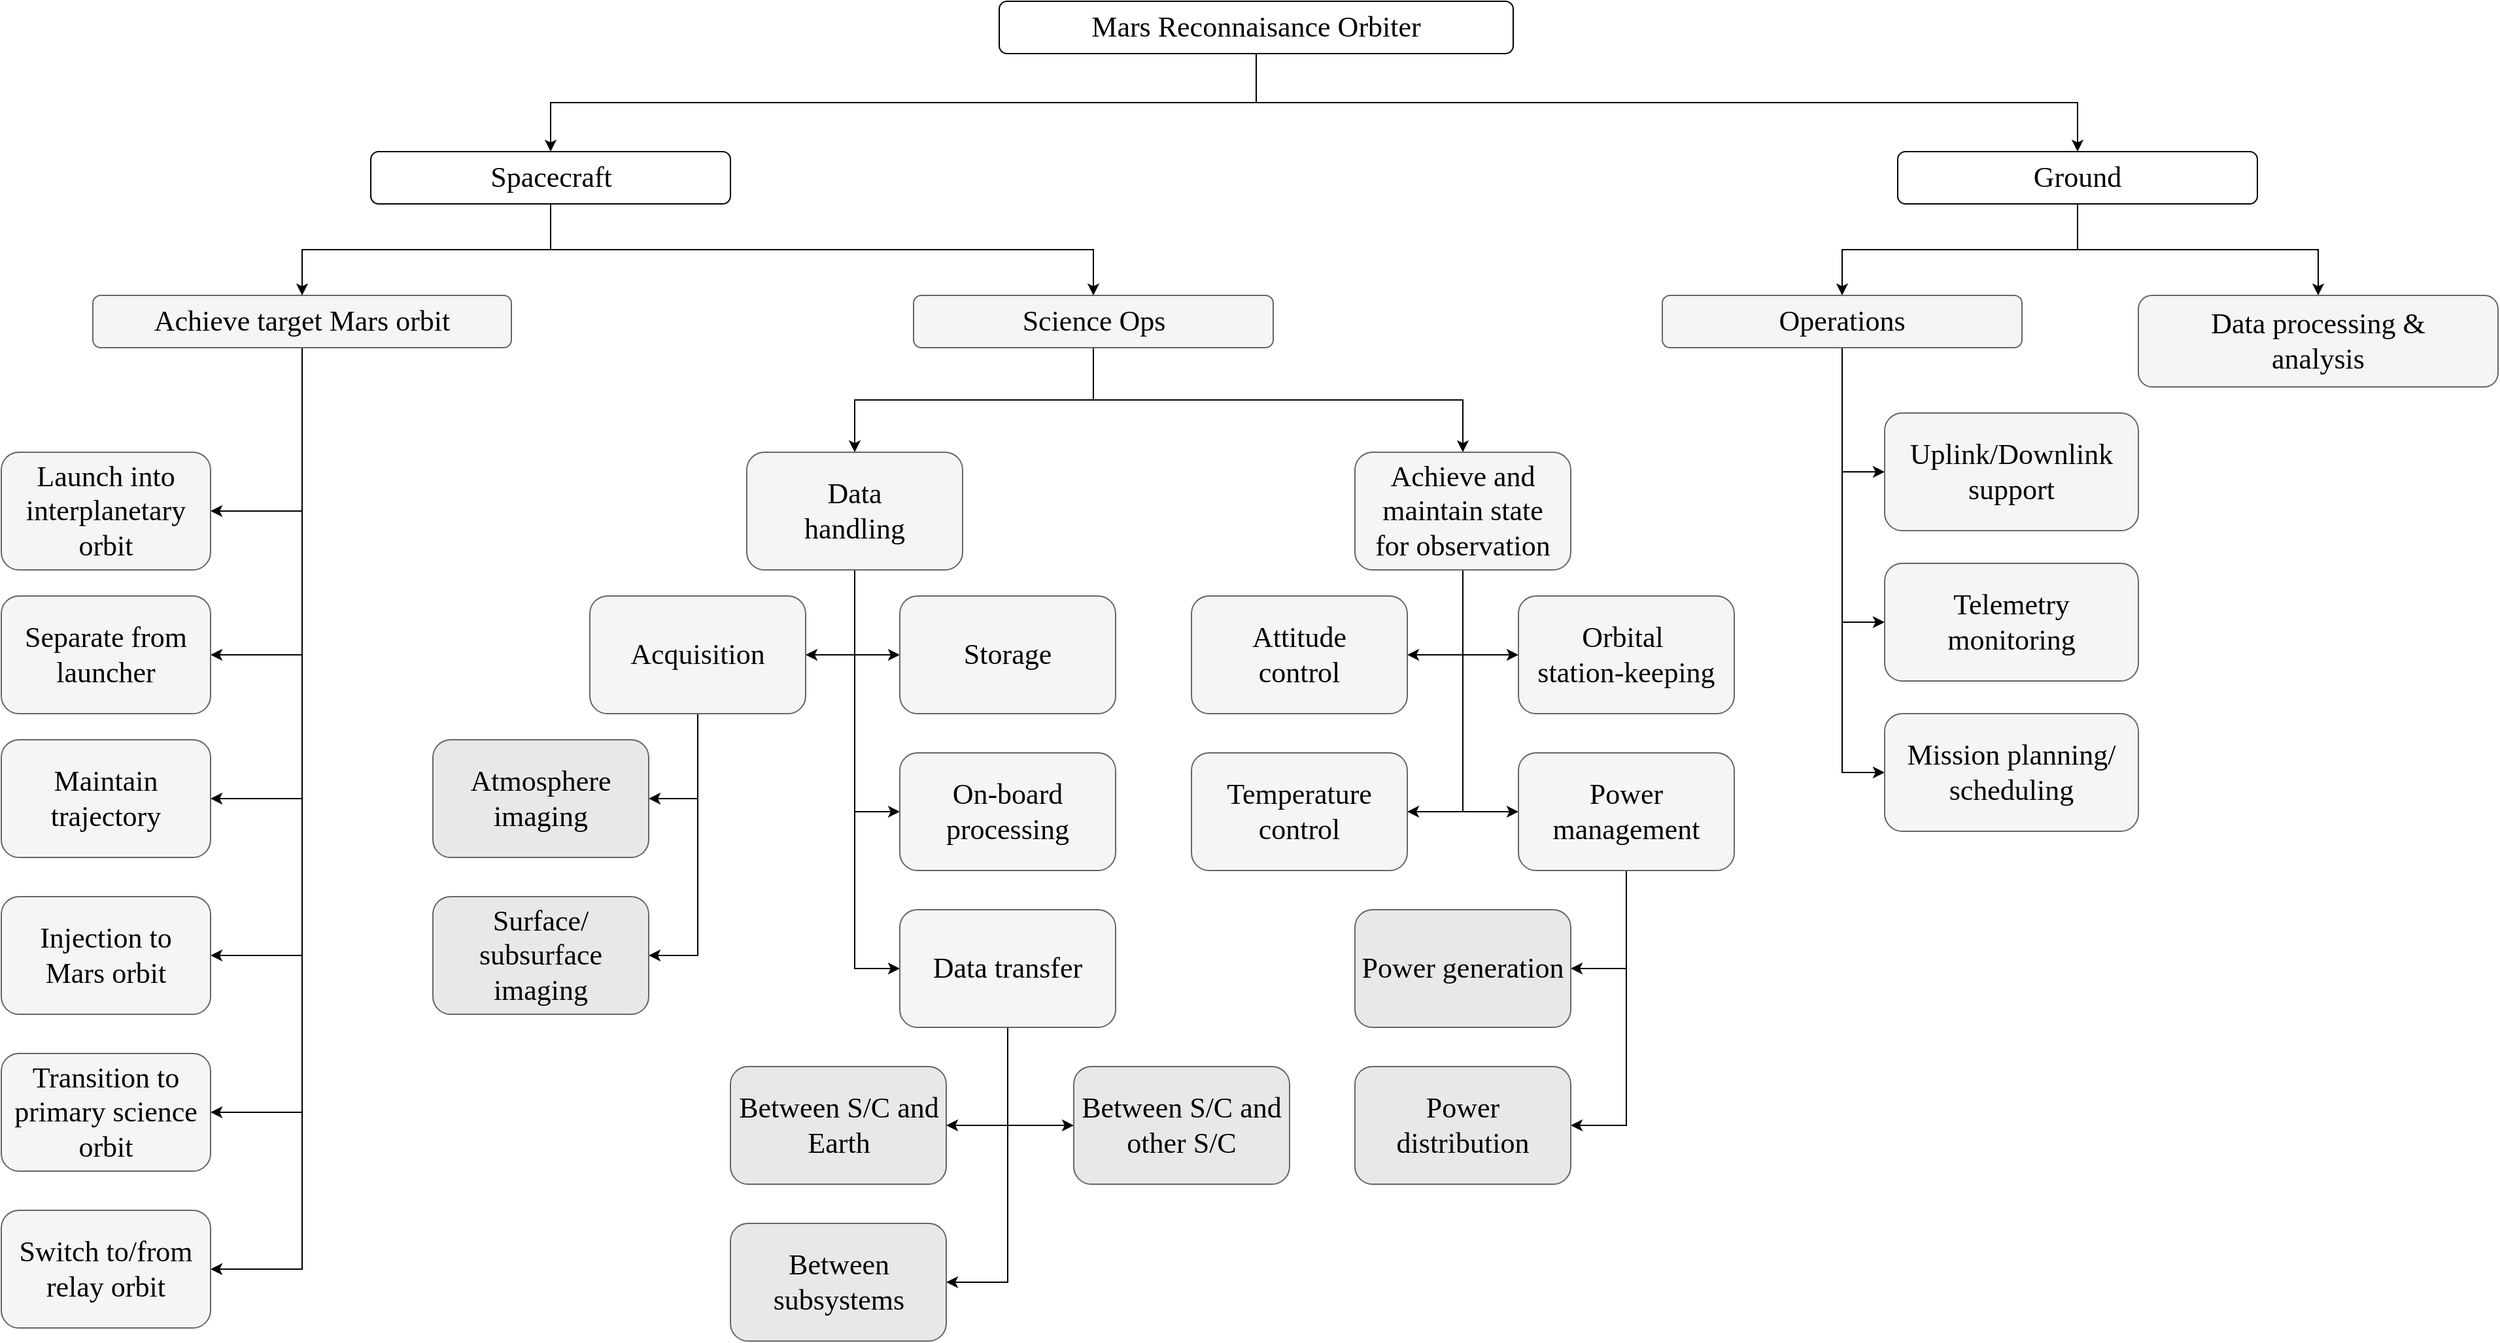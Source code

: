<mxfile version="26.0.16">
  <diagram name="Page-1" id="b98fa263-6416-c6ec-5b7d-78bf54ef71d0">
    <mxGraphModel dx="1985" dy="1190" grid="0" gridSize="10" guides="1" tooltips="1" connect="1" arrows="1" fold="1" page="0" pageScale="1.5" pageWidth="1169" pageHeight="826" background="#FFFFFF" math="0" shadow="0">
      <root>
        <mxCell id="0" style=";html=1;" />
        <mxCell id="1" style=";html=1;" parent="0" />
        <mxCell id="OxoNi5qvrJBeRdZsODT2-61" style="edgeStyle=orthogonalEdgeStyle;rounded=0;orthogonalLoop=1;jettySize=auto;html=1;exitX=0.5;exitY=1;exitDx=0;exitDy=0;entryX=0.5;entryY=0;entryDx=0;entryDy=0;" edge="1" parent="1" source="303ed1de8c2c98b4-3" target="OxoNi5qvrJBeRdZsODT2-58">
          <mxGeometry relative="1" as="geometry" />
        </mxCell>
        <mxCell id="OxoNi5qvrJBeRdZsODT2-62" style="edgeStyle=orthogonalEdgeStyle;rounded=0;orthogonalLoop=1;jettySize=auto;html=1;exitX=0.5;exitY=1;exitDx=0;exitDy=0;entryX=0.5;entryY=0;entryDx=0;entryDy=0;" edge="1" parent="1" source="303ed1de8c2c98b4-3" target="OxoNi5qvrJBeRdZsODT2-56">
          <mxGeometry relative="1" as="geometry" />
        </mxCell>
        <mxCell id="303ed1de8c2c98b4-3" value="Mars Reconnaisance Orbiter" style="whiteSpace=wrap;html=1;rounded=1;shadow=0;strokeWidth=1;fontSize=22;align=center;fontFamily=CMU Serif;fontSource=https%3A%2F%2Ffont.download%2Ffont%2Fcmu-serif;" parent="1" vertex="1">
          <mxGeometry x="813" y="185" width="393" height="40" as="geometry" />
        </mxCell>
        <mxCell id="OxoNi5qvrJBeRdZsODT2-28" style="edgeStyle=orthogonalEdgeStyle;rounded=0;orthogonalLoop=1;jettySize=auto;html=1;exitX=0.5;exitY=1;exitDx=0;exitDy=0;entryX=0.5;entryY=0;entryDx=0;entryDy=0;" edge="1" parent="1" source="303ed1de8c2c98b4-5" target="OxoNi5qvrJBeRdZsODT2-15">
          <mxGeometry relative="1" as="geometry" />
        </mxCell>
        <mxCell id="OxoNi5qvrJBeRdZsODT2-29" style="edgeStyle=orthogonalEdgeStyle;rounded=0;orthogonalLoop=1;jettySize=auto;html=1;exitX=0.5;exitY=1;exitDx=0;exitDy=0;entryX=0.5;entryY=0;entryDx=0;entryDy=0;" edge="1" parent="1" source="303ed1de8c2c98b4-5" target="OxoNi5qvrJBeRdZsODT2-16">
          <mxGeometry relative="1" as="geometry" />
        </mxCell>
        <mxCell id="303ed1de8c2c98b4-5" value="Science Ops" style="whiteSpace=wrap;html=1;rounded=1;shadow=0;strokeWidth=1;fontSize=22;align=center;fillColor=#f5f5f5;strokeColor=#666666;fontFamily=CMU Serif;fontSource=https%3A%2F%2Ffont.download%2Ffont%2Fcmu-serif;" parent="1" vertex="1">
          <mxGeometry x="747.5" y="410" width="275" height="40" as="geometry" />
        </mxCell>
        <mxCell id="OxoNi5qvrJBeRdZsODT2-8" style="edgeStyle=orthogonalEdgeStyle;rounded=0;orthogonalLoop=1;jettySize=auto;html=1;exitX=0.5;exitY=1;exitDx=0;exitDy=0;entryX=1;entryY=0.5;entryDx=0;entryDy=0;" edge="1" parent="1" source="303ed1de8c2c98b4-7" target="OxoNi5qvrJBeRdZsODT2-7">
          <mxGeometry relative="1" as="geometry" />
        </mxCell>
        <mxCell id="OxoNi5qvrJBeRdZsODT2-9" style="edgeStyle=orthogonalEdgeStyle;rounded=0;orthogonalLoop=1;jettySize=auto;html=1;exitX=0.5;exitY=1;exitDx=0;exitDy=0;entryX=1;entryY=0.5;entryDx=0;entryDy=0;" edge="1" parent="1" source="303ed1de8c2c98b4-7" target="OxoNi5qvrJBeRdZsODT2-5">
          <mxGeometry relative="1" as="geometry" />
        </mxCell>
        <mxCell id="OxoNi5qvrJBeRdZsODT2-11" style="edgeStyle=orthogonalEdgeStyle;rounded=0;orthogonalLoop=1;jettySize=auto;html=1;exitX=0.5;exitY=1;exitDx=0;exitDy=0;entryX=1;entryY=0.5;entryDx=0;entryDy=0;" edge="1" parent="1" source="303ed1de8c2c98b4-7" target="OxoNi5qvrJBeRdZsODT2-10">
          <mxGeometry relative="1" as="geometry" />
        </mxCell>
        <mxCell id="OxoNi5qvrJBeRdZsODT2-13" style="edgeStyle=orthogonalEdgeStyle;rounded=0;orthogonalLoop=1;jettySize=auto;html=1;exitX=0.5;exitY=1;exitDx=0;exitDy=0;entryX=1;entryY=0.5;entryDx=0;entryDy=0;" edge="1" parent="1" source="303ed1de8c2c98b4-7" target="OxoNi5qvrJBeRdZsODT2-12">
          <mxGeometry relative="1" as="geometry" />
        </mxCell>
        <mxCell id="OxoNi5qvrJBeRdZsODT2-85" style="edgeStyle=orthogonalEdgeStyle;rounded=0;orthogonalLoop=1;jettySize=auto;html=1;exitX=0.5;exitY=1;exitDx=0;exitDy=0;entryX=1;entryY=0.5;entryDx=0;entryDy=0;" edge="1" parent="1" source="303ed1de8c2c98b4-7" target="OxoNi5qvrJBeRdZsODT2-84">
          <mxGeometry relative="1" as="geometry" />
        </mxCell>
        <mxCell id="OxoNi5qvrJBeRdZsODT2-88" style="edgeStyle=orthogonalEdgeStyle;rounded=0;orthogonalLoop=1;jettySize=auto;html=1;exitX=0.5;exitY=1;exitDx=0;exitDy=0;entryX=1;entryY=0.5;entryDx=0;entryDy=0;" edge="1" parent="1" source="303ed1de8c2c98b4-7" target="OxoNi5qvrJBeRdZsODT2-87">
          <mxGeometry relative="1" as="geometry" />
        </mxCell>
        <mxCell id="303ed1de8c2c98b4-7" value="Achieve target Mars orbit" style="whiteSpace=wrap;html=1;rounded=1;shadow=0;strokeWidth=1;fontSize=22;align=center;fillColor=#f5f5f5;strokeColor=#666666;fontFamily=CMU Serif;fontSource=https%3A%2F%2Ffont.download%2Ffont%2Fcmu-serif;" parent="1" vertex="1">
          <mxGeometry x="120" y="410" width="320" height="40" as="geometry" />
        </mxCell>
        <mxCell id="OxoNi5qvrJBeRdZsODT2-5" value="Launch into interplanetary orbit" style="whiteSpace=wrap;html=1;rounded=1;shadow=0;strokeWidth=1;fontSize=22;align=center;fillColor=#f5f5f5;strokeColor=#666666;fontFamily=CMU Serif;fontSource=https%3A%2F%2Ffont.download%2Ffont%2Fcmu-serif;" vertex="1" parent="1">
          <mxGeometry x="50" y="530" width="160" height="90" as="geometry" />
        </mxCell>
        <mxCell id="OxoNi5qvrJBeRdZsODT2-7" value="Maintain&lt;br&gt;trajectory" style="whiteSpace=wrap;html=1;rounded=1;shadow=0;strokeWidth=1;fontSize=22;align=center;fillColor=#f5f5f5;strokeColor=#666666;fontFamily=CMU Serif;fontSource=https%3A%2F%2Ffont.download%2Ffont%2Fcmu-serif;" vertex="1" parent="1">
          <mxGeometry x="50" y="750" width="160" height="90" as="geometry" />
        </mxCell>
        <mxCell id="OxoNi5qvrJBeRdZsODT2-10" value="Injection to&lt;div&gt;Mars orbit&lt;/div&gt;" style="whiteSpace=wrap;html=1;rounded=1;shadow=0;strokeWidth=1;fontSize=22;align=center;fillColor=#f5f5f5;strokeColor=#666666;fontFamily=CMU Serif;fontSource=https%3A%2F%2Ffont.download%2Ffont%2Fcmu-serif;" vertex="1" parent="1">
          <mxGeometry x="50" y="870" width="160" height="90" as="geometry" />
        </mxCell>
        <mxCell id="OxoNi5qvrJBeRdZsODT2-12" value="Separate from&lt;div&gt;launcher&lt;/div&gt;" style="whiteSpace=wrap;html=1;rounded=1;shadow=0;strokeWidth=1;fontSize=22;align=center;fillColor=#f5f5f5;strokeColor=#666666;fontFamily=CMU Serif;fontSource=https%3A%2F%2Ffont.download%2Ffont%2Fcmu-serif;" vertex="1" parent="1">
          <mxGeometry x="50" y="640" width="160" height="90" as="geometry" />
        </mxCell>
        <mxCell id="OxoNi5qvrJBeRdZsODT2-18" style="edgeStyle=orthogonalEdgeStyle;rounded=0;orthogonalLoop=1;jettySize=auto;html=1;exitX=0.5;exitY=1;exitDx=0;exitDy=0;entryX=1;entryY=0.5;entryDx=0;entryDy=0;" edge="1" parent="1" source="OxoNi5qvrJBeRdZsODT2-15" target="OxoNi5qvrJBeRdZsODT2-17">
          <mxGeometry relative="1" as="geometry" />
        </mxCell>
        <mxCell id="OxoNi5qvrJBeRdZsODT2-21" style="edgeStyle=orthogonalEdgeStyle;rounded=0;orthogonalLoop=1;jettySize=auto;html=1;exitX=0.5;exitY=1;exitDx=0;exitDy=0;entryX=0;entryY=0.5;entryDx=0;entryDy=0;" edge="1" parent="1" source="OxoNi5qvrJBeRdZsODT2-15" target="OxoNi5qvrJBeRdZsODT2-19">
          <mxGeometry relative="1" as="geometry" />
        </mxCell>
        <mxCell id="OxoNi5qvrJBeRdZsODT2-30" style="edgeStyle=orthogonalEdgeStyle;rounded=0;orthogonalLoop=1;jettySize=auto;html=1;exitX=0.5;exitY=1;exitDx=0;exitDy=0;entryX=0;entryY=0.5;entryDx=0;entryDy=0;" edge="1" parent="1" source="OxoNi5qvrJBeRdZsODT2-15" target="OxoNi5qvrJBeRdZsODT2-20">
          <mxGeometry relative="1" as="geometry" />
        </mxCell>
        <mxCell id="OxoNi5qvrJBeRdZsODT2-32" style="edgeStyle=orthogonalEdgeStyle;rounded=0;orthogonalLoop=1;jettySize=auto;html=1;exitX=0.5;exitY=1;exitDx=0;exitDy=0;entryX=0;entryY=0.5;entryDx=0;entryDy=0;" edge="1" parent="1" source="OxoNi5qvrJBeRdZsODT2-15" target="OxoNi5qvrJBeRdZsODT2-31">
          <mxGeometry relative="1" as="geometry" />
        </mxCell>
        <mxCell id="OxoNi5qvrJBeRdZsODT2-15" value="Data&lt;div&gt;handling&lt;/div&gt;" style="whiteSpace=wrap;html=1;rounded=1;shadow=0;strokeWidth=1;fontSize=22;align=center;fillColor=#f5f5f5;strokeColor=#666666;fontFamily=CMU Serif;fontSource=https%3A%2F%2Ffont.download%2Ffont%2Fcmu-serif;" vertex="1" parent="1">
          <mxGeometry x="620" y="530" width="165" height="90" as="geometry" />
        </mxCell>
        <mxCell id="OxoNi5qvrJBeRdZsODT2-44" style="edgeStyle=orthogonalEdgeStyle;rounded=0;orthogonalLoop=1;jettySize=auto;html=1;exitX=0.5;exitY=1;exitDx=0;exitDy=0;entryX=0;entryY=0.5;entryDx=0;entryDy=0;" edge="1" parent="1" source="OxoNi5qvrJBeRdZsODT2-16" target="OxoNi5qvrJBeRdZsODT2-42">
          <mxGeometry relative="1" as="geometry" />
        </mxCell>
        <mxCell id="OxoNi5qvrJBeRdZsODT2-46" style="edgeStyle=orthogonalEdgeStyle;rounded=0;orthogonalLoop=1;jettySize=auto;html=1;exitX=0.5;exitY=1;exitDx=0;exitDy=0;entryX=0;entryY=0.5;entryDx=0;entryDy=0;" edge="1" parent="1" source="OxoNi5qvrJBeRdZsODT2-16" target="OxoNi5qvrJBeRdZsODT2-45">
          <mxGeometry relative="1" as="geometry" />
        </mxCell>
        <mxCell id="OxoNi5qvrJBeRdZsODT2-48" style="edgeStyle=orthogonalEdgeStyle;rounded=0;orthogonalLoop=1;jettySize=auto;html=1;exitX=0.5;exitY=1;exitDx=0;exitDy=0;entryX=1;entryY=0.5;entryDx=0;entryDy=0;" edge="1" parent="1" source="OxoNi5qvrJBeRdZsODT2-16" target="OxoNi5qvrJBeRdZsODT2-47">
          <mxGeometry relative="1" as="geometry" />
        </mxCell>
        <mxCell id="OxoNi5qvrJBeRdZsODT2-50" style="edgeStyle=orthogonalEdgeStyle;rounded=0;orthogonalLoop=1;jettySize=auto;html=1;exitX=0.5;exitY=1;exitDx=0;exitDy=0;entryX=1;entryY=0.5;entryDx=0;entryDy=0;" edge="1" parent="1" source="OxoNi5qvrJBeRdZsODT2-16" target="OxoNi5qvrJBeRdZsODT2-49">
          <mxGeometry relative="1" as="geometry" />
        </mxCell>
        <mxCell id="OxoNi5qvrJBeRdZsODT2-16" value="Achieve and maintain state&lt;div&gt;for observation&lt;/div&gt;" style="whiteSpace=wrap;html=1;rounded=1;shadow=0;strokeWidth=1;fontSize=22;align=center;fillColor=#f5f5f5;strokeColor=#666666;fontFamily=CMU Serif;fontSource=https%3A%2F%2Ffont.download%2Ffont%2Fcmu-serif;" vertex="1" parent="1">
          <mxGeometry x="1085" y="530" width="165" height="90" as="geometry" />
        </mxCell>
        <mxCell id="OxoNi5qvrJBeRdZsODT2-25" style="edgeStyle=orthogonalEdgeStyle;rounded=0;orthogonalLoop=1;jettySize=auto;html=1;exitX=0.5;exitY=1;exitDx=0;exitDy=0;entryX=1;entryY=0.5;entryDx=0;entryDy=0;" edge="1" parent="1" source="OxoNi5qvrJBeRdZsODT2-17" target="OxoNi5qvrJBeRdZsODT2-22">
          <mxGeometry relative="1" as="geometry" />
        </mxCell>
        <mxCell id="OxoNi5qvrJBeRdZsODT2-27" style="edgeStyle=orthogonalEdgeStyle;rounded=0;orthogonalLoop=1;jettySize=auto;html=1;exitX=0.5;exitY=1;exitDx=0;exitDy=0;entryX=1;entryY=0.5;entryDx=0;entryDy=0;" edge="1" parent="1" source="OxoNi5qvrJBeRdZsODT2-17" target="OxoNi5qvrJBeRdZsODT2-26">
          <mxGeometry relative="1" as="geometry" />
        </mxCell>
        <mxCell id="OxoNi5qvrJBeRdZsODT2-17" value="Acquisition" style="whiteSpace=wrap;html=1;rounded=1;shadow=0;strokeWidth=1;fontSize=22;align=center;fillColor=#f5f5f5;strokeColor=#666666;fontFamily=CMU Serif;fontSource=https%3A%2F%2Ffont.download%2Ffont%2Fcmu-serif;" vertex="1" parent="1">
          <mxGeometry x="500" y="640" width="165" height="90" as="geometry" />
        </mxCell>
        <mxCell id="OxoNi5qvrJBeRdZsODT2-19" value="Storage" style="whiteSpace=wrap;html=1;rounded=1;shadow=0;strokeWidth=1;fontSize=22;align=center;fillColor=#f5f5f5;strokeColor=#666666;fontFamily=CMU Serif;fontSource=https%3A%2F%2Ffont.download%2Ffont%2Fcmu-serif;" vertex="1" parent="1">
          <mxGeometry x="737" y="640" width="165" height="90" as="geometry" />
        </mxCell>
        <mxCell id="OxoNi5qvrJBeRdZsODT2-20" value="On-board processing" style="whiteSpace=wrap;html=1;rounded=1;shadow=0;strokeWidth=1;fontSize=22;align=center;fillColor=#f5f5f5;strokeColor=#666666;fontFamily=CMU Serif;fontSource=https%3A%2F%2Ffont.download%2Ffont%2Fcmu-serif;" vertex="1" parent="1">
          <mxGeometry x="737" y="760" width="165" height="90" as="geometry" />
        </mxCell>
        <mxCell id="OxoNi5qvrJBeRdZsODT2-22" value="Atmosphere&lt;div&gt;imaging&lt;/div&gt;" style="whiteSpace=wrap;html=1;rounded=1;shadow=0;strokeWidth=1;fontSize=22;align=center;fontFamily=CMU Serif;fontSource=https%3A%2F%2Ffont.download%2Ffont%2Fcmu-serif;fillColor=light-dark(#e8e8e8, #1E1E1E);strokeColor=#666666;fontColor=light-dark(#000000, #c1c1c1);gradientColor=none;fillStyle=auto;" vertex="1" parent="1">
          <mxGeometry x="380" y="750" width="165" height="90" as="geometry" />
        </mxCell>
        <mxCell id="OxoNi5qvrJBeRdZsODT2-26" value="Surface/&lt;div&gt;subsurface imaging&lt;/div&gt;" style="whiteSpace=wrap;html=1;rounded=1;shadow=0;strokeWidth=1;fontSize=22;align=center;fontFamily=CMU Serif;fontSource=https%3A%2F%2Ffont.download%2Ffont%2Fcmu-serif;fillColor=light-dark(#E8E8E8,#1E1E1E);strokeColor=#666666;fontColor=light-dark(#000000, #c1c1c1);gradientColor=none;fillStyle=auto;" vertex="1" parent="1">
          <mxGeometry x="380" y="870" width="165" height="90" as="geometry" />
        </mxCell>
        <mxCell id="OxoNi5qvrJBeRdZsODT2-36" style="edgeStyle=orthogonalEdgeStyle;rounded=0;orthogonalLoop=1;jettySize=auto;html=1;exitX=0.5;exitY=1;exitDx=0;exitDy=0;entryX=1;entryY=0.5;entryDx=0;entryDy=0;" edge="1" parent="1" source="OxoNi5qvrJBeRdZsODT2-31" target="OxoNi5qvrJBeRdZsODT2-35">
          <mxGeometry relative="1" as="geometry" />
        </mxCell>
        <mxCell id="OxoNi5qvrJBeRdZsODT2-38" style="edgeStyle=orthogonalEdgeStyle;rounded=0;orthogonalLoop=1;jettySize=auto;html=1;exitX=0.5;exitY=1;exitDx=0;exitDy=0;entryX=1;entryY=0.5;entryDx=0;entryDy=0;" edge="1" parent="1" source="OxoNi5qvrJBeRdZsODT2-31" target="OxoNi5qvrJBeRdZsODT2-37">
          <mxGeometry relative="1" as="geometry" />
        </mxCell>
        <mxCell id="OxoNi5qvrJBeRdZsODT2-41" style="edgeStyle=orthogonalEdgeStyle;rounded=0;orthogonalLoop=1;jettySize=auto;html=1;exitX=0.5;exitY=1;exitDx=0;exitDy=0;entryX=0;entryY=0.5;entryDx=0;entryDy=0;" edge="1" parent="1" source="OxoNi5qvrJBeRdZsODT2-31" target="OxoNi5qvrJBeRdZsODT2-39">
          <mxGeometry relative="1" as="geometry" />
        </mxCell>
        <mxCell id="OxoNi5qvrJBeRdZsODT2-31" value="Data transfer" style="whiteSpace=wrap;html=1;rounded=1;shadow=0;strokeWidth=1;fontSize=22;align=center;fillColor=#f5f5f5;strokeColor=#666666;fontFamily=CMU Serif;fontSource=https%3A%2F%2Ffont.download%2Ffont%2Fcmu-serif;" vertex="1" parent="1">
          <mxGeometry x="737" y="880" width="165" height="90" as="geometry" />
        </mxCell>
        <mxCell id="OxoNi5qvrJBeRdZsODT2-35" value="Between S/C and Earth" style="whiteSpace=wrap;html=1;rounded=1;shadow=0;strokeWidth=1;fontSize=22;align=center;fontFamily=CMU Serif;fontSource=https%3A%2F%2Ffont.download%2Ffont%2Fcmu-serif;fillColor=#E8E8E8;fontColor=light-dark(#000000, #c1c1c1);strokeColor=#666666;" vertex="1" parent="1">
          <mxGeometry x="607.5" y="1000" width="165" height="90" as="geometry" />
        </mxCell>
        <mxCell id="OxoNi5qvrJBeRdZsODT2-37" value="Between subsystems" style="whiteSpace=wrap;html=1;rounded=1;shadow=0;strokeWidth=1;fontSize=22;align=center;fontFamily=CMU Serif;fontSource=https%3A%2F%2Ffont.download%2Ffont%2Fcmu-serif;fillColor=#E8E8E8;fontColor=light-dark(#000000, #c1c1c1);strokeColor=#666666;" vertex="1" parent="1">
          <mxGeometry x="607.5" y="1120" width="165" height="90" as="geometry" />
        </mxCell>
        <mxCell id="OxoNi5qvrJBeRdZsODT2-39" value="Between S/C and other S/C" style="whiteSpace=wrap;html=1;rounded=1;shadow=0;strokeWidth=1;fontSize=22;align=center;fontFamily=CMU Serif;fontSource=https%3A%2F%2Ffont.download%2Ffont%2Fcmu-serif;fillColor=#E8E8E8;fontColor=light-dark(#000000, #c1c1c1);strokeColor=#666666;" vertex="1" parent="1">
          <mxGeometry x="870" y="1000" width="165" height="90" as="geometry" />
        </mxCell>
        <mxCell id="OxoNi5qvrJBeRdZsODT2-42" value="Orbital&amp;nbsp;&lt;div&gt;station-keeping&lt;/div&gt;" style="whiteSpace=wrap;html=1;rounded=1;shadow=0;strokeWidth=1;fontSize=22;align=center;fillColor=#f5f5f5;strokeColor=#666666;fontFamily=CMU Serif;fontSource=https%3A%2F%2Ffont.download%2Ffont%2Fcmu-serif;" vertex="1" parent="1">
          <mxGeometry x="1210" y="640" width="165" height="90" as="geometry" />
        </mxCell>
        <mxCell id="OxoNi5qvrJBeRdZsODT2-63" style="edgeStyle=orthogonalEdgeStyle;rounded=0;orthogonalLoop=1;jettySize=auto;html=1;exitX=0.5;exitY=1;exitDx=0;exitDy=0;entryX=1;entryY=0.5;entryDx=0;entryDy=0;" edge="1" parent="1" source="OxoNi5qvrJBeRdZsODT2-45" target="OxoNi5qvrJBeRdZsODT2-53">
          <mxGeometry relative="1" as="geometry" />
        </mxCell>
        <mxCell id="OxoNi5qvrJBeRdZsODT2-65" style="edgeStyle=orthogonalEdgeStyle;rounded=0;orthogonalLoop=1;jettySize=auto;html=1;exitX=0.5;exitY=1;exitDx=0;exitDy=0;entryX=1;entryY=0.5;entryDx=0;entryDy=0;" edge="1" parent="1" source="OxoNi5qvrJBeRdZsODT2-45" target="OxoNi5qvrJBeRdZsODT2-51">
          <mxGeometry relative="1" as="geometry" />
        </mxCell>
        <mxCell id="OxoNi5qvrJBeRdZsODT2-45" value="Power&lt;div&gt;management&lt;/div&gt;" style="whiteSpace=wrap;html=1;rounded=1;shadow=0;strokeWidth=1;fontSize=22;align=center;fillColor=#f5f5f5;strokeColor=#666666;fontFamily=CMU Serif;fontSource=https%3A%2F%2Ffont.download%2Ffont%2Fcmu-serif;" vertex="1" parent="1">
          <mxGeometry x="1210" y="760" width="165" height="90" as="geometry" />
        </mxCell>
        <mxCell id="OxoNi5qvrJBeRdZsODT2-47" value="Attitude&lt;div&gt;control&lt;/div&gt;" style="whiteSpace=wrap;html=1;rounded=1;shadow=0;strokeWidth=1;fontSize=22;align=center;fillColor=#f5f5f5;strokeColor=#666666;fontFamily=CMU Serif;fontSource=https%3A%2F%2Ffont.download%2Ffont%2Fcmu-serif;" vertex="1" parent="1">
          <mxGeometry x="960" y="640" width="165" height="90" as="geometry" />
        </mxCell>
        <mxCell id="OxoNi5qvrJBeRdZsODT2-49" value="Temperature control" style="whiteSpace=wrap;html=1;rounded=1;shadow=0;strokeWidth=1;fontSize=22;align=center;fillColor=#f5f5f5;strokeColor=#666666;fontFamily=CMU Serif;fontSource=https%3A%2F%2Ffont.download%2Ffont%2Fcmu-serif;" vertex="1" parent="1">
          <mxGeometry x="960" y="760" width="165" height="90" as="geometry" />
        </mxCell>
        <mxCell id="OxoNi5qvrJBeRdZsODT2-51" value="Power generation" style="whiteSpace=wrap;html=1;rounded=1;shadow=0;strokeWidth=1;fontSize=22;align=center;fillColor=#E8E8E8;strokeColor=#666666;fontFamily=CMU Serif;fontSource=https%3A%2F%2Ffont.download%2Ffont%2Fcmu-serif;" vertex="1" parent="1">
          <mxGeometry x="1085" y="880" width="165" height="90" as="geometry" />
        </mxCell>
        <mxCell id="OxoNi5qvrJBeRdZsODT2-53" value="Power distribution" style="whiteSpace=wrap;html=1;rounded=1;shadow=0;strokeWidth=1;fontSize=22;align=center;fillColor=#E8E8E8;strokeColor=#666666;fontFamily=CMU Serif;fontSource=https%3A%2F%2Ffont.download%2Ffont%2Fcmu-serif;" vertex="1" parent="1">
          <mxGeometry x="1085" y="1000" width="165" height="90" as="geometry" />
        </mxCell>
        <mxCell id="OxoNi5qvrJBeRdZsODT2-72" style="edgeStyle=orthogonalEdgeStyle;rounded=0;orthogonalLoop=1;jettySize=auto;html=1;exitX=0.5;exitY=1;exitDx=0;exitDy=0;entryX=0.5;entryY=0;entryDx=0;entryDy=0;" edge="1" parent="1" source="OxoNi5qvrJBeRdZsODT2-56" target="OxoNi5qvrJBeRdZsODT2-70">
          <mxGeometry relative="1" as="geometry" />
        </mxCell>
        <mxCell id="OxoNi5qvrJBeRdZsODT2-76" style="edgeStyle=orthogonalEdgeStyle;rounded=0;orthogonalLoop=1;jettySize=auto;html=1;exitX=0.5;exitY=1;exitDx=0;exitDy=0;entryX=0.5;entryY=0;entryDx=0;entryDy=0;" edge="1" parent="1" source="OxoNi5qvrJBeRdZsODT2-56" target="OxoNi5qvrJBeRdZsODT2-75">
          <mxGeometry relative="1" as="geometry" />
        </mxCell>
        <mxCell id="OxoNi5qvrJBeRdZsODT2-56" value="Ground" style="whiteSpace=wrap;html=1;rounded=1;shadow=0;strokeWidth=1;fontSize=22;align=center;fontFamily=CMU Serif;fontSource=https%3A%2F%2Ffont.download%2Ffont%2Fcmu-serif;" vertex="1" parent="1">
          <mxGeometry x="1500" y="300" width="275" height="40" as="geometry" />
        </mxCell>
        <mxCell id="OxoNi5qvrJBeRdZsODT2-59" style="edgeStyle=orthogonalEdgeStyle;rounded=0;orthogonalLoop=1;jettySize=auto;html=1;exitX=0.5;exitY=1;exitDx=0;exitDy=0;entryX=0.5;entryY=0;entryDx=0;entryDy=0;" edge="1" parent="1" source="OxoNi5qvrJBeRdZsODT2-58" target="303ed1de8c2c98b4-7">
          <mxGeometry relative="1" as="geometry" />
        </mxCell>
        <mxCell id="OxoNi5qvrJBeRdZsODT2-60" style="edgeStyle=orthogonalEdgeStyle;rounded=0;orthogonalLoop=1;jettySize=auto;html=1;exitX=0.5;exitY=1;exitDx=0;exitDy=0;entryX=0.5;entryY=0;entryDx=0;entryDy=0;" edge="1" parent="1" source="OxoNi5qvrJBeRdZsODT2-58" target="303ed1de8c2c98b4-5">
          <mxGeometry relative="1" as="geometry" />
        </mxCell>
        <mxCell id="OxoNi5qvrJBeRdZsODT2-58" value="Spacecraft" style="whiteSpace=wrap;html=1;rounded=1;shadow=0;strokeWidth=1;fontSize=22;align=center;fontFamily=CMU Serif;fontSource=https%3A%2F%2Ffont.download%2Ffont%2Fcmu-serif;" vertex="1" parent="1">
          <mxGeometry x="332.5" y="300" width="275" height="40" as="geometry" />
        </mxCell>
        <mxCell id="OxoNi5qvrJBeRdZsODT2-78" style="edgeStyle=orthogonalEdgeStyle;rounded=0;orthogonalLoop=1;jettySize=auto;html=1;exitX=0.5;exitY=1;exitDx=0;exitDy=0;entryX=0;entryY=0.5;entryDx=0;entryDy=0;" edge="1" parent="1" source="OxoNi5qvrJBeRdZsODT2-70" target="OxoNi5qvrJBeRdZsODT2-77">
          <mxGeometry relative="1" as="geometry" />
        </mxCell>
        <mxCell id="OxoNi5qvrJBeRdZsODT2-80" style="edgeStyle=orthogonalEdgeStyle;rounded=0;orthogonalLoop=1;jettySize=auto;html=1;exitX=0.5;exitY=1;exitDx=0;exitDy=0;entryX=0;entryY=0.5;entryDx=0;entryDy=0;" edge="1" parent="1" source="OxoNi5qvrJBeRdZsODT2-70" target="OxoNi5qvrJBeRdZsODT2-79">
          <mxGeometry relative="1" as="geometry" />
        </mxCell>
        <mxCell id="OxoNi5qvrJBeRdZsODT2-82" style="edgeStyle=orthogonalEdgeStyle;rounded=0;orthogonalLoop=1;jettySize=auto;html=1;exitX=0.5;exitY=1;exitDx=0;exitDy=0;entryX=0;entryY=0.5;entryDx=0;entryDy=0;" edge="1" parent="1" source="OxoNi5qvrJBeRdZsODT2-70" target="OxoNi5qvrJBeRdZsODT2-81">
          <mxGeometry relative="1" as="geometry" />
        </mxCell>
        <mxCell id="OxoNi5qvrJBeRdZsODT2-70" value="Operations" style="whiteSpace=wrap;html=1;rounded=1;shadow=0;strokeWidth=1;fontSize=22;align=center;fillColor=#f5f5f5;strokeColor=#666666;fontFamily=CMU Serif;fontSource=https%3A%2F%2Ffont.download%2Ffont%2Fcmu-serif;" vertex="1" parent="1">
          <mxGeometry x="1320" y="410" width="275" height="40" as="geometry" />
        </mxCell>
        <mxCell id="OxoNi5qvrJBeRdZsODT2-75" value="Data processing &amp;amp;&lt;div&gt;analysis&lt;/div&gt;" style="whiteSpace=wrap;html=1;rounded=1;shadow=0;strokeWidth=1;fontSize=22;align=center;fillColor=#f5f5f5;strokeColor=#666666;fontFamily=CMU Serif;fontSource=https%3A%2F%2Ffont.download%2Ffont%2Fcmu-serif;" vertex="1" parent="1">
          <mxGeometry x="1684" y="410" width="275" height="70" as="geometry" />
        </mxCell>
        <mxCell id="OxoNi5qvrJBeRdZsODT2-84" value="Transition to&lt;div&gt;primary science orbit&lt;/div&gt;" style="whiteSpace=wrap;html=1;rounded=1;shadow=0;strokeWidth=1;fontSize=22;align=center;fillColor=#f5f5f5;strokeColor=#666666;fontFamily=CMU Serif;fontSource=https%3A%2F%2Ffont.download%2Ffont%2Fcmu-serif;" vertex="1" parent="1">
          <mxGeometry x="50" y="990" width="160" height="90" as="geometry" />
        </mxCell>
        <mxCell id="OxoNi5qvrJBeRdZsODT2-86" value="" style="group" vertex="1" connectable="0" parent="1">
          <mxGeometry x="1490" y="500" width="194" height="320" as="geometry" />
        </mxCell>
        <mxCell id="OxoNi5qvrJBeRdZsODT2-77" value="Uplink/Downlink&lt;div&gt;support&lt;/div&gt;" style="whiteSpace=wrap;html=1;rounded=1;shadow=0;strokeWidth=1;fontSize=22;align=center;fillColor=#f5f5f5;strokeColor=#666666;fontFamily=CMU Serif;fontSource=https%3A%2F%2Ffont.download%2Ffont%2Fcmu-serif;" vertex="1" parent="OxoNi5qvrJBeRdZsODT2-86">
          <mxGeometry width="194" height="90" as="geometry" />
        </mxCell>
        <mxCell id="OxoNi5qvrJBeRdZsODT2-79" value="Telemetry monitoring" style="whiteSpace=wrap;html=1;rounded=1;shadow=0;strokeWidth=1;fontSize=22;align=center;fillColor=#f5f5f5;strokeColor=#666666;fontFamily=CMU Serif;fontSource=https%3A%2F%2Ffont.download%2Ffont%2Fcmu-serif;" vertex="1" parent="OxoNi5qvrJBeRdZsODT2-86">
          <mxGeometry y="115" width="194" height="90" as="geometry" />
        </mxCell>
        <mxCell id="OxoNi5qvrJBeRdZsODT2-81" value="Mission planning/&lt;div&gt;scheduling&lt;/div&gt;" style="whiteSpace=wrap;html=1;rounded=1;shadow=0;strokeWidth=1;fontSize=22;align=center;fillColor=#f5f5f5;strokeColor=#666666;fontFamily=CMU Serif;fontSource=https%3A%2F%2Ffont.download%2Ffont%2Fcmu-serif;" vertex="1" parent="OxoNi5qvrJBeRdZsODT2-86">
          <mxGeometry y="230" width="194" height="90" as="geometry" />
        </mxCell>
        <mxCell id="OxoNi5qvrJBeRdZsODT2-87" value="Switch to/from&lt;div&gt;relay orbit&lt;/div&gt;" style="whiteSpace=wrap;html=1;rounded=1;shadow=0;strokeWidth=1;fontSize=22;align=center;fillColor=#f5f5f5;strokeColor=#666666;fontFamily=CMU Serif;fontSource=https%3A%2F%2Ffont.download%2Ffont%2Fcmu-serif;" vertex="1" parent="1">
          <mxGeometry x="50" y="1110" width="160" height="90" as="geometry" />
        </mxCell>
      </root>
    </mxGraphModel>
  </diagram>
</mxfile>
